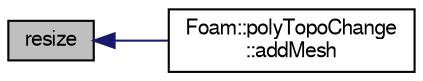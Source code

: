 digraph "resize"
{
  bgcolor="transparent";
  edge [fontname="FreeSans",fontsize="10",labelfontname="FreeSans",labelfontsize="10"];
  node [fontname="FreeSans",fontsize="10",shape=record];
  rankdir="LR";
  Node1 [label="resize",height=0.2,width=0.4,color="black", fillcolor="grey75", style="filled" fontcolor="black"];
  Node1 -> Node2 [dir="back",color="midnightblue",fontsize="10",style="solid",fontname="FreeSans"];
  Node2 [label="Foam::polyTopoChange\l::addMesh",height=0.2,width=0.4,color="black",URL="$a01881.html#a1f97630a2e6369203b99c1d1d1c3cff3",tooltip="Add all points/faces/cells of mesh. Additional offset for patch. "];
}

